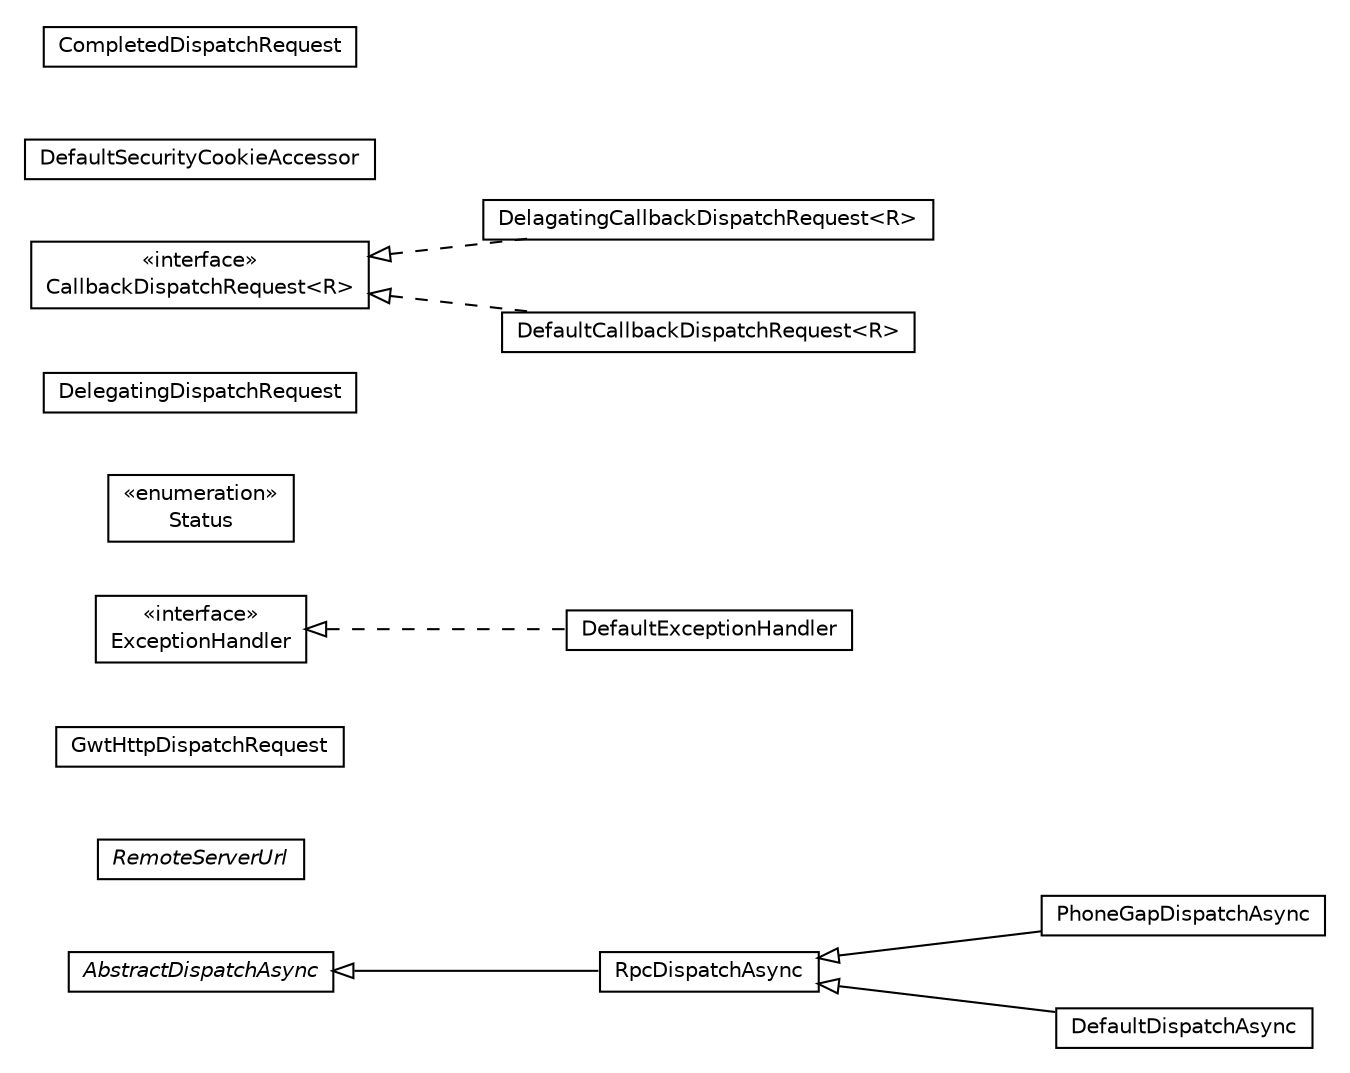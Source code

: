 #!/usr/local/bin/dot
#
# Class diagram 
# Generated by UMLGraph version R5_6-24-gf6e263 (http://www.umlgraph.org/)
#

digraph G {
	edge [fontname="Helvetica",fontsize=10,labelfontname="Helvetica",labelfontsize=10];
	node [fontname="Helvetica",fontsize=10,shape=plaintext];
	nodesep=0.25;
	ranksep=0.5;
	rankdir=LR;
	// com.gwtplatform.dispatch.client.RpcDispatchAsync
	c1234 [label=<<table title="com.gwtplatform.dispatch.client.RpcDispatchAsync" border="0" cellborder="1" cellspacing="0" cellpadding="2" port="p" href="./RpcDispatchAsync.html">
		<tr><td><table border="0" cellspacing="0" cellpadding="1">
<tr><td align="center" balign="center"> RpcDispatchAsync </td></tr>
		</table></td></tr>
		</table>>, URL="./RpcDispatchAsync.html", fontname="Helvetica", fontcolor="black", fontsize=10.0];
	// com.gwtplatform.dispatch.client.RemoteServerUrl
	c1235 [label=<<table title="com.gwtplatform.dispatch.client.RemoteServerUrl" border="0" cellborder="1" cellspacing="0" cellpadding="2" port="p" href="./RemoteServerUrl.html">
		<tr><td><table border="0" cellspacing="0" cellpadding="1">
<tr><td align="center" balign="center"><font face="Helvetica-Oblique"> RemoteServerUrl </font></td></tr>
		</table></td></tr>
		</table>>, URL="./RemoteServerUrl.html", fontname="Helvetica", fontcolor="black", fontsize=10.0];
	// com.gwtplatform.dispatch.client.PhoneGapDispatchAsync
	c1236 [label=<<table title="com.gwtplatform.dispatch.client.PhoneGapDispatchAsync" border="0" cellborder="1" cellspacing="0" cellpadding="2" port="p" href="./PhoneGapDispatchAsync.html">
		<tr><td><table border="0" cellspacing="0" cellpadding="1">
<tr><td align="center" balign="center"> PhoneGapDispatchAsync </td></tr>
		</table></td></tr>
		</table>>, URL="./PhoneGapDispatchAsync.html", fontname="Helvetica", fontcolor="black", fontsize=10.0];
	// com.gwtplatform.dispatch.client.GwtHttpDispatchRequest
	c1237 [label=<<table title="com.gwtplatform.dispatch.client.GwtHttpDispatchRequest" border="0" cellborder="1" cellspacing="0" cellpadding="2" port="p" href="./GwtHttpDispatchRequest.html">
		<tr><td><table border="0" cellspacing="0" cellpadding="1">
<tr><td align="center" balign="center"> GwtHttpDispatchRequest </td></tr>
		</table></td></tr>
		</table>>, URL="./GwtHttpDispatchRequest.html", fontname="Helvetica", fontcolor="black", fontsize=10.0];
	// com.gwtplatform.dispatch.client.ExceptionHandler
	c1238 [label=<<table title="com.gwtplatform.dispatch.client.ExceptionHandler" border="0" cellborder="1" cellspacing="0" cellpadding="2" port="p" href="./ExceptionHandler.html">
		<tr><td><table border="0" cellspacing="0" cellpadding="1">
<tr><td align="center" balign="center"> &#171;interface&#187; </td></tr>
<tr><td align="center" balign="center"> ExceptionHandler </td></tr>
		</table></td></tr>
		</table>>, URL="./ExceptionHandler.html", fontname="Helvetica", fontcolor="black", fontsize=10.0];
	// com.gwtplatform.dispatch.client.ExceptionHandler.Status
	c1239 [label=<<table title="com.gwtplatform.dispatch.client.ExceptionHandler.Status" border="0" cellborder="1" cellspacing="0" cellpadding="2" port="p" href="./ExceptionHandler.Status.html">
		<tr><td><table border="0" cellspacing="0" cellpadding="1">
<tr><td align="center" balign="center"> &#171;enumeration&#187; </td></tr>
<tr><td align="center" balign="center"> Status </td></tr>
		</table></td></tr>
		</table>>, URL="./ExceptionHandler.Status.html", fontname="Helvetica", fontcolor="black", fontsize=10.0];
	// com.gwtplatform.dispatch.client.DelegatingDispatchRequest
	c1240 [label=<<table title="com.gwtplatform.dispatch.client.DelegatingDispatchRequest" border="0" cellborder="1" cellspacing="0" cellpadding="2" port="p" href="./DelegatingDispatchRequest.html">
		<tr><td><table border="0" cellspacing="0" cellpadding="1">
<tr><td align="center" balign="center"> DelegatingDispatchRequest </td></tr>
		</table></td></tr>
		</table>>, URL="./DelegatingDispatchRequest.html", fontname="Helvetica", fontcolor="black", fontsize=10.0];
	// com.gwtplatform.dispatch.client.DelagatingCallbackDispatchRequest<R>
	c1241 [label=<<table title="com.gwtplatform.dispatch.client.DelagatingCallbackDispatchRequest" border="0" cellborder="1" cellspacing="0" cellpadding="2" port="p" href="./DelagatingCallbackDispatchRequest.html">
		<tr><td><table border="0" cellspacing="0" cellpadding="1">
<tr><td align="center" balign="center"> DelagatingCallbackDispatchRequest&lt;R&gt; </td></tr>
		</table></td></tr>
		</table>>, URL="./DelagatingCallbackDispatchRequest.html", fontname="Helvetica", fontcolor="black", fontsize=10.0];
	// com.gwtplatform.dispatch.client.DefaultSecurityCookieAccessor
	c1242 [label=<<table title="com.gwtplatform.dispatch.client.DefaultSecurityCookieAccessor" border="0" cellborder="1" cellspacing="0" cellpadding="2" port="p" href="./DefaultSecurityCookieAccessor.html">
		<tr><td><table border="0" cellspacing="0" cellpadding="1">
<tr><td align="center" balign="center"> DefaultSecurityCookieAccessor </td></tr>
		</table></td></tr>
		</table>>, URL="./DefaultSecurityCookieAccessor.html", fontname="Helvetica", fontcolor="black", fontsize=10.0];
	// com.gwtplatform.dispatch.client.DefaultExceptionHandler
	c1243 [label=<<table title="com.gwtplatform.dispatch.client.DefaultExceptionHandler" border="0" cellborder="1" cellspacing="0" cellpadding="2" port="p" href="./DefaultExceptionHandler.html">
		<tr><td><table border="0" cellspacing="0" cellpadding="1">
<tr><td align="center" balign="center"> DefaultExceptionHandler </td></tr>
		</table></td></tr>
		</table>>, URL="./DefaultExceptionHandler.html", fontname="Helvetica", fontcolor="black", fontsize=10.0];
	// com.gwtplatform.dispatch.client.DefaultDispatchAsync
	c1244 [label=<<table title="com.gwtplatform.dispatch.client.DefaultDispatchAsync" border="0" cellborder="1" cellspacing="0" cellpadding="2" port="p" href="./DefaultDispatchAsync.html">
		<tr><td><table border="0" cellspacing="0" cellpadding="1">
<tr><td align="center" balign="center"> DefaultDispatchAsync </td></tr>
		</table></td></tr>
		</table>>, URL="./DefaultDispatchAsync.html", fontname="Helvetica", fontcolor="black", fontsize=10.0];
	// com.gwtplatform.dispatch.client.DefaultCallbackDispatchRequest<R>
	c1245 [label=<<table title="com.gwtplatform.dispatch.client.DefaultCallbackDispatchRequest" border="0" cellborder="1" cellspacing="0" cellpadding="2" port="p" href="./DefaultCallbackDispatchRequest.html">
		<tr><td><table border="0" cellspacing="0" cellpadding="1">
<tr><td align="center" balign="center"> DefaultCallbackDispatchRequest&lt;R&gt; </td></tr>
		</table></td></tr>
		</table>>, URL="./DefaultCallbackDispatchRequest.html", fontname="Helvetica", fontcolor="black", fontsize=10.0];
	// com.gwtplatform.dispatch.client.CompletedDispatchRequest
	c1246 [label=<<table title="com.gwtplatform.dispatch.client.CompletedDispatchRequest" border="0" cellborder="1" cellspacing="0" cellpadding="2" port="p" href="./CompletedDispatchRequest.html">
		<tr><td><table border="0" cellspacing="0" cellpadding="1">
<tr><td align="center" balign="center"> CompletedDispatchRequest </td></tr>
		</table></td></tr>
		</table>>, URL="./CompletedDispatchRequest.html", fontname="Helvetica", fontcolor="black", fontsize=10.0];
	// com.gwtplatform.dispatch.client.CallbackDispatchRequest<R>
	c1247 [label=<<table title="com.gwtplatform.dispatch.client.CallbackDispatchRequest" border="0" cellborder="1" cellspacing="0" cellpadding="2" port="p" href="./CallbackDispatchRequest.html">
		<tr><td><table border="0" cellspacing="0" cellpadding="1">
<tr><td align="center" balign="center"> &#171;interface&#187; </td></tr>
<tr><td align="center" balign="center"> CallbackDispatchRequest&lt;R&gt; </td></tr>
		</table></td></tr>
		</table>>, URL="./CallbackDispatchRequest.html", fontname="Helvetica", fontcolor="black", fontsize=10.0];
	// com.gwtplatform.dispatch.client.AbstractDispatchAsync
	c1248 [label=<<table title="com.gwtplatform.dispatch.client.AbstractDispatchAsync" border="0" cellborder="1" cellspacing="0" cellpadding="2" port="p" href="./AbstractDispatchAsync.html">
		<tr><td><table border="0" cellspacing="0" cellpadding="1">
<tr><td align="center" balign="center"><font face="Helvetica-Oblique"> AbstractDispatchAsync </font></td></tr>
		</table></td></tr>
		</table>>, URL="./AbstractDispatchAsync.html", fontname="Helvetica", fontcolor="black", fontsize=10.0];
	//com.gwtplatform.dispatch.client.RpcDispatchAsync extends com.gwtplatform.dispatch.client.AbstractDispatchAsync
	c1248:p -> c1234:p [dir=back,arrowtail=empty];
	//com.gwtplatform.dispatch.client.PhoneGapDispatchAsync extends com.gwtplatform.dispatch.client.RpcDispatchAsync
	c1234:p -> c1236:p [dir=back,arrowtail=empty];
	//com.gwtplatform.dispatch.client.DelagatingCallbackDispatchRequest<R> implements com.gwtplatform.dispatch.client.CallbackDispatchRequest<R>
	c1247:p -> c1241:p [dir=back,arrowtail=empty,style=dashed];
	//com.gwtplatform.dispatch.client.DefaultExceptionHandler implements com.gwtplatform.dispatch.client.ExceptionHandler
	c1238:p -> c1243:p [dir=back,arrowtail=empty,style=dashed];
	//com.gwtplatform.dispatch.client.DefaultDispatchAsync extends com.gwtplatform.dispatch.client.RpcDispatchAsync
	c1234:p -> c1244:p [dir=back,arrowtail=empty];
	//com.gwtplatform.dispatch.client.DefaultCallbackDispatchRequest<R> implements com.gwtplatform.dispatch.client.CallbackDispatchRequest<R>
	c1247:p -> c1245:p [dir=back,arrowtail=empty,style=dashed];
}

